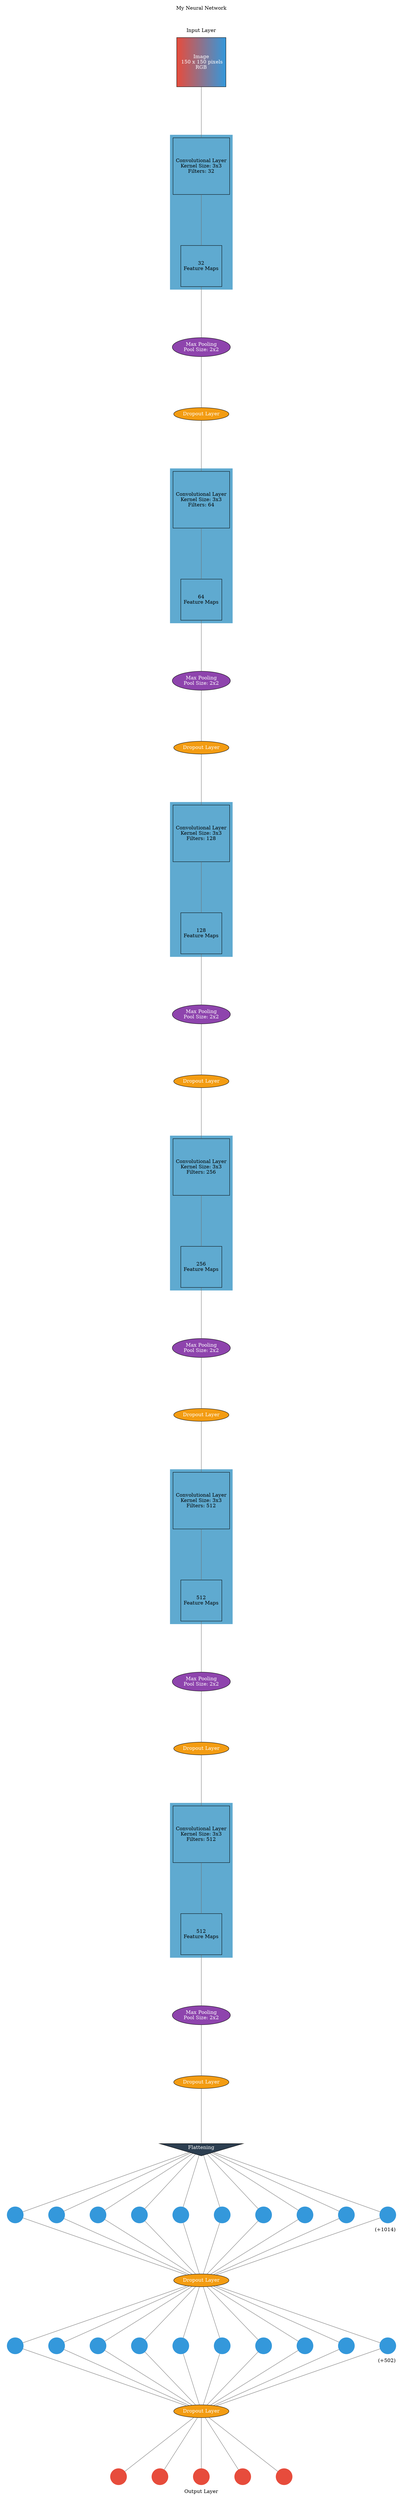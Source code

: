 digraph g {
	graph [nodesep=1 ranksep=2 splines=false]
	edge [arrowhead=none color="#707070"]
	subgraph cluster_input {
		node [fillcolor="#e74c3c:#3498db" fontcolor=white shape=square style=filled]
		color=white label="My Neural Network



Input Layer"
		1 [label="Image
 150 x 150 pixels
RGB" fontcolor=white]
	}
	conv_2 -> 2
	1 -> conv_2
	subgraph cluster_1 {
		color="#5faad0" style=filled
		conv_2 [label="Convolutional Layer
Kernel Size: 3x3
Filters: 32" shape=square]
		2 [label="32
Feature Maps" shape=square]
	}
	2 -> 3
	subgraph cluster_2 {
		color=white
		3 [label="Max Pooling
Pool Size: 2x2" fillcolor="#8e44ad" fontcolor=white style=filled]
	}
	3 -> 4
	subgraph cluster_3 {
		color=white
		4 [label="Dropout Layer" fillcolor="#f39c12" fontcolor=white style=filled]
	}
	conv_5 -> 5
	4 -> conv_5
	subgraph cluster_4 {
		color="#5faad0" style=filled
		conv_5 [label="Convolutional Layer
Kernel Size: 3x3
Filters: 64" shape=square]
		5 [label="64
Feature Maps" shape=square]
	}
	5 -> 6
	subgraph cluster_5 {
		color=white
		6 [label="Max Pooling
Pool Size: 2x2" fillcolor="#8e44ad" fontcolor=white style=filled]
	}
	6 -> 7
	subgraph cluster_6 {
		color=white
		7 [label="Dropout Layer" fillcolor="#f39c12" fontcolor=white style=filled]
	}
	conv_8 -> 8
	7 -> conv_8
	subgraph cluster_7 {
		color="#5faad0" style=filled
		conv_8 [label="Convolutional Layer
Kernel Size: 3x3
Filters: 128" shape=square]
		8 [label="128
Feature Maps" shape=square]
	}
	8 -> 9
	subgraph cluster_8 {
		color=white
		9 [label="Max Pooling
Pool Size: 2x2" fillcolor="#8e44ad" fontcolor=white style=filled]
	}
	9 -> 10
	subgraph cluster_9 {
		color=white
		10 [label="Dropout Layer" fillcolor="#f39c12" fontcolor=white style=filled]
	}
	conv_11 -> 11
	10 -> conv_11
	subgraph cluster_10 {
		color="#5faad0" style=filled
		conv_11 [label="Convolutional Layer
Kernel Size: 3x3
Filters: 256" shape=square]
		11 [label="256
Feature Maps" shape=square]
	}
	11 -> 12
	subgraph cluster_11 {
		color=white
		12 [label="Max Pooling
Pool Size: 2x2" fillcolor="#8e44ad" fontcolor=white style=filled]
	}
	12 -> 13
	subgraph cluster_12 {
		color=white
		13 [label="Dropout Layer" fillcolor="#f39c12" fontcolor=white style=filled]
	}
	conv_14 -> 14
	13 -> conv_14
	subgraph cluster_13 {
		color="#5faad0" style=filled
		conv_14 [label="Convolutional Layer
Kernel Size: 3x3
Filters: 512" shape=square]
		14 [label="512
Feature Maps" shape=square]
	}
	14 -> 15
	subgraph cluster_14 {
		color=white
		15 [label="Max Pooling
Pool Size: 2x2" fillcolor="#8e44ad" fontcolor=white style=filled]
	}
	15 -> 16
	subgraph cluster_15 {
		color=white
		16 [label="Dropout Layer" fillcolor="#f39c12" fontcolor=white style=filled]
	}
	conv_17 -> 17
	16 -> conv_17
	subgraph cluster_16 {
		color="#5faad0" style=filled
		conv_17 [label="Convolutional Layer
Kernel Size: 3x3
Filters: 512" shape=square]
		17 [label="512
Feature Maps" shape=square]
	}
	17 -> 18
	subgraph cluster_17 {
		color=white
		18 [label="Max Pooling
Pool Size: 2x2" fillcolor="#8e44ad" fontcolor=white style=filled]
	}
	18 -> 19
	subgraph cluster_18 {
		color=white
		19 [label="Dropout Layer" fillcolor="#f39c12" fontcolor=white style=filled]
	}
	19 -> 20
	subgraph cluster_19 {
		color=white
		20 [label=Flattening fillcolor="#2c3e50" fontcolor=white shape=invtriangle style=filled]
	}
	20 -> 21
	20 -> 22
	20 -> 23
	20 -> 24
	20 -> 25
	20 -> 26
	20 -> 27
	20 -> 28
	20 -> 29
	20 -> 30
	subgraph cluster_20 {
		color=white
		rank=same
		label=" (+1014)" labeljust=right labelloc=b
		21 [color="#3498db" fontcolor="#3498db" shape=circle style=filled]
		22 [color="#3498db" fontcolor="#3498db" shape=circle style=filled]
		23 [color="#3498db" fontcolor="#3498db" shape=circle style=filled]
		24 [color="#3498db" fontcolor="#3498db" shape=circle style=filled]
		25 [color="#3498db" fontcolor="#3498db" shape=circle style=filled]
		26 [color="#3498db" fontcolor="#3498db" shape=circle style=filled]
		27 [color="#3498db" fontcolor="#3498db" shape=circle style=filled]
		28 [color="#3498db" fontcolor="#3498db" shape=circle style=filled]
		29 [color="#3498db" fontcolor="#3498db" shape=circle style=filled]
		30 [color="#3498db" fontcolor="#3498db" shape=circle style=filled]
	}
	21 -> 31
	22 -> 31
	23 -> 31
	24 -> 31
	25 -> 31
	26 -> 31
	27 -> 31
	28 -> 31
	29 -> 31
	30 -> 31
	subgraph cluster_21 {
		color=white
		31 [label="Dropout Layer" fillcolor="#f39c12" fontcolor=white style=filled]
	}
	31 -> 32
	31 -> 33
	31 -> 34
	31 -> 35
	31 -> 36
	31 -> 37
	31 -> 38
	31 -> 39
	31 -> 40
	31 -> 41
	subgraph cluster_22 {
		color=white
		rank=same
		label=" (+502)" labeljust=right labelloc=b
		32 [color="#3498db" fontcolor="#3498db" shape=circle style=filled]
		33 [color="#3498db" fontcolor="#3498db" shape=circle style=filled]
		34 [color="#3498db" fontcolor="#3498db" shape=circle style=filled]
		35 [color="#3498db" fontcolor="#3498db" shape=circle style=filled]
		36 [color="#3498db" fontcolor="#3498db" shape=circle style=filled]
		37 [color="#3498db" fontcolor="#3498db" shape=circle style=filled]
		38 [color="#3498db" fontcolor="#3498db" shape=circle style=filled]
		39 [color="#3498db" fontcolor="#3498db" shape=circle style=filled]
		40 [color="#3498db" fontcolor="#3498db" shape=circle style=filled]
		41 [color="#3498db" fontcolor="#3498db" shape=circle style=filled]
	}
	32 -> 42
	33 -> 42
	34 -> 42
	35 -> 42
	36 -> 42
	37 -> 42
	38 -> 42
	39 -> 42
	40 -> 42
	41 -> 42
	subgraph cluster_23 {
		color=white
		42 [label="Dropout Layer" fillcolor="#f39c12" fontcolor=white style=filled]
	}
	42 -> 43
	42 -> 44
	42 -> 45
	42 -> 46
	42 -> 47
	subgraph cluster_output {
		node [color="#2ecc71" fontcolor="#2ecc71" shape=circle style=filled]
		color=white
		rank=same
		labeljust=1
		43 [color="#e74c3c" fontcolor="#e74c3c" shape=circle style=filled]
		44 [color="#e74c3c" fontcolor="#e74c3c" shape=circle style=filled]
		45 [color="#e74c3c" fontcolor="#e74c3c" shape=circle style=filled]
		46 [color="#e74c3c" fontcolor="#e74c3c" shape=circle style=filled]
		47 [color="#e74c3c" fontcolor="#e74c3c" shape=circle style=filled]
		label="Output Layer" labelloc=bottom
	}
	arrowShape=none
}
